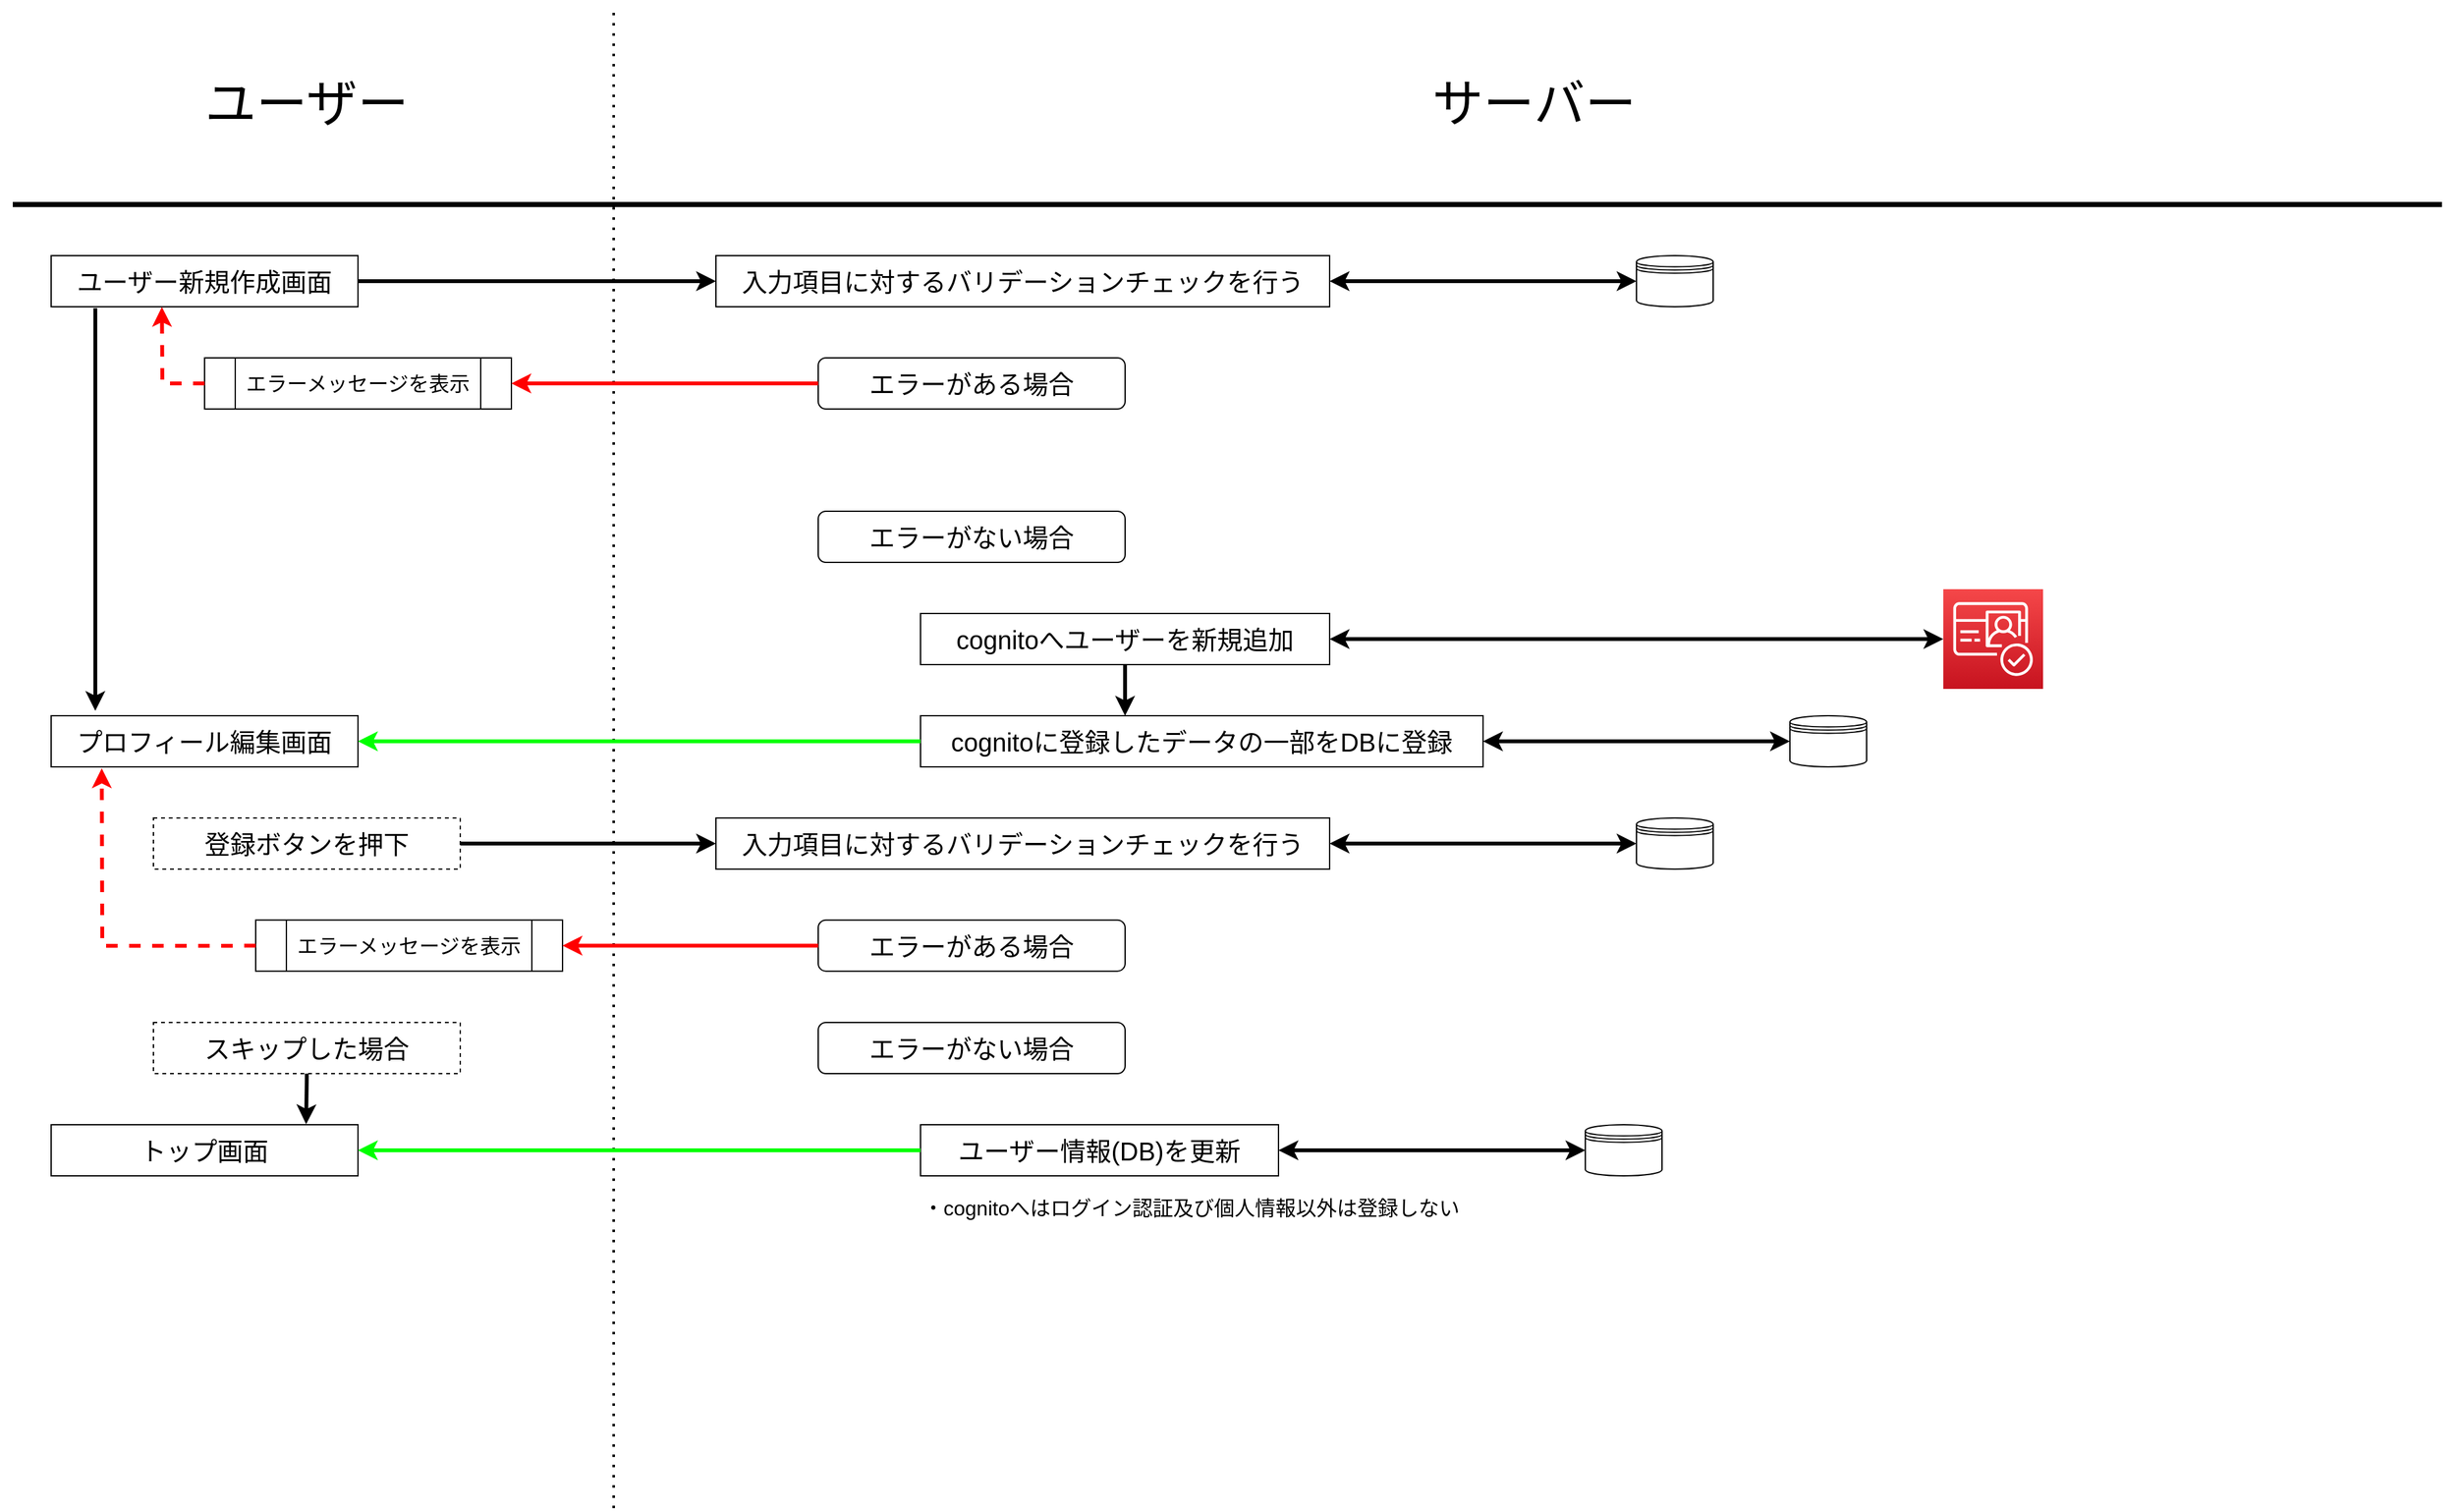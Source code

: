 <mxfile version="20.2.3" type="device"><diagram name="新規作成" id="1UEimCJ06rVjTFFncBrc"><mxGraphModel dx="1952" dy="1270" grid="1" gridSize="10" guides="1" tooltips="1" connect="1" arrows="1" fold="1" page="1" pageScale="1" pageWidth="1920" pageHeight="1200" background="none" math="0" shadow="0"><root><mxCell id="irrqL4z2XPsDJClaLvtr-0"/><mxCell id="irrqL4z2XPsDJClaLvtr-1" parent="irrqL4z2XPsDJClaLvtr-0"/><mxCell id="irrqL4z2XPsDJClaLvtr-2" value="" style="endArrow=none;html=1;rounded=0;strokeWidth=4;" parent="irrqL4z2XPsDJClaLvtr-1" edge="1"><mxGeometry width="50" height="50" relative="1" as="geometry"><mxPoint x="10" y="160" as="sourcePoint"/><mxPoint x="1910" y="160" as="targetPoint"/></mxGeometry></mxCell><mxCell id="irrqL4z2XPsDJClaLvtr-3" value="" style="endArrow=none;dashed=1;html=1;dashPattern=1 3;strokeWidth=2;rounded=0;" parent="irrqL4z2XPsDJClaLvtr-1" edge="1"><mxGeometry width="50" height="50" relative="1" as="geometry"><mxPoint x="480" y="1180" as="sourcePoint"/><mxPoint x="480" y="10" as="targetPoint"/></mxGeometry></mxCell><mxCell id="irrqL4z2XPsDJClaLvtr-4" value="ユーザー" style="text;html=1;strokeColor=none;fillColor=none;align=center;verticalAlign=middle;whiteSpace=wrap;rounded=0;fontSize=40;" parent="irrqL4z2XPsDJClaLvtr-1" vertex="1"><mxGeometry width="480" height="160" as="geometry"/></mxCell><mxCell id="irrqL4z2XPsDJClaLvtr-5" value="サーバー" style="text;html=1;strokeColor=none;fillColor=none;align=center;verticalAlign=middle;whiteSpace=wrap;rounded=0;fontSize=40;" parent="irrqL4z2XPsDJClaLvtr-1" vertex="1"><mxGeometry x="480" width="1440" height="160" as="geometry"/></mxCell><mxCell id="OhIYrJ-HWHCPPOPKtLmJ-0" value="ユーザー新規作成画面" style="rounded=0;whiteSpace=wrap;html=1;fontSize=20;" vertex="1" parent="irrqL4z2XPsDJClaLvtr-1"><mxGeometry x="40" y="200" width="240" height="40" as="geometry"/></mxCell><mxCell id="OhIYrJ-HWHCPPOPKtLmJ-1" value="入力項目に対するバリデーションチェックを行う" style="rounded=0;whiteSpace=wrap;html=1;fontSize=20;" vertex="1" parent="irrqL4z2XPsDJClaLvtr-1"><mxGeometry x="560" y="200" width="480" height="40" as="geometry"/></mxCell><mxCell id="OhIYrJ-HWHCPPOPKtLmJ-2" value="" style="endArrow=classic;html=1;rounded=0;fontSize=20;strokeWidth=3;exitX=1;exitY=0.5;exitDx=0;exitDy=0;entryX=0;entryY=0.5;entryDx=0;entryDy=0;" edge="1" parent="irrqL4z2XPsDJClaLvtr-1" source="OhIYrJ-HWHCPPOPKtLmJ-0" target="OhIYrJ-HWHCPPOPKtLmJ-1"><mxGeometry width="50" height="50" relative="1" as="geometry"><mxPoint x="490" y="260" as="sourcePoint"/><mxPoint x="540" y="210" as="targetPoint"/></mxGeometry></mxCell><mxCell id="OhIYrJ-HWHCPPOPKtLmJ-3" value="エラーがある場合" style="rounded=1;whiteSpace=wrap;html=1;fontSize=20;" vertex="1" parent="irrqL4z2XPsDJClaLvtr-1"><mxGeometry x="640" y="280" width="240" height="40" as="geometry"/></mxCell><mxCell id="OhIYrJ-HWHCPPOPKtLmJ-4" value="エラーメッセージを表示" style="shape=process;whiteSpace=wrap;html=1;backgroundOutline=1;fontSize=16;" vertex="1" parent="irrqL4z2XPsDJClaLvtr-1"><mxGeometry x="160" y="280" width="240" height="40" as="geometry"/></mxCell><mxCell id="OhIYrJ-HWHCPPOPKtLmJ-5" value="" style="endArrow=classic;html=1;rounded=0;fontSize=16;strokeWidth=3;entryX=1;entryY=0.5;entryDx=0;entryDy=0;exitX=0;exitY=0.5;exitDx=0;exitDy=0;strokeColor=#FF0000;" edge="1" parent="irrqL4z2XPsDJClaLvtr-1" source="OhIYrJ-HWHCPPOPKtLmJ-3" target="OhIYrJ-HWHCPPOPKtLmJ-4"><mxGeometry width="50" height="50" relative="1" as="geometry"><mxPoint x="540" y="360" as="sourcePoint"/><mxPoint x="590" y="310" as="targetPoint"/></mxGeometry></mxCell><mxCell id="OhIYrJ-HWHCPPOPKtLmJ-6" value="" style="endArrow=classic;html=1;rounded=0;fontSize=16;strokeColor=#FF0000;strokeWidth=3;entryX=0.361;entryY=1.004;entryDx=0;entryDy=0;entryPerimeter=0;exitX=0;exitY=0.5;exitDx=0;exitDy=0;dashed=1;" edge="1" parent="irrqL4z2XPsDJClaLvtr-1" source="OhIYrJ-HWHCPPOPKtLmJ-4" target="OhIYrJ-HWHCPPOPKtLmJ-0"><mxGeometry width="50" height="50" relative="1" as="geometry"><mxPoint x="540" y="360" as="sourcePoint"/><mxPoint x="590" y="310" as="targetPoint"/><Array as="points"><mxPoint x="127" y="300"/></Array></mxGeometry></mxCell><mxCell id="OhIYrJ-HWHCPPOPKtLmJ-7" value="エラーがない場合" style="rounded=1;whiteSpace=wrap;html=1;fontSize=20;" vertex="1" parent="irrqL4z2XPsDJClaLvtr-1"><mxGeometry x="640" y="400" width="240" height="40" as="geometry"/></mxCell><mxCell id="OhIYrJ-HWHCPPOPKtLmJ-8" value="cognitoへユーザーを新規追加" style="rounded=0;whiteSpace=wrap;html=1;fontSize=20;" vertex="1" parent="irrqL4z2XPsDJClaLvtr-1"><mxGeometry x="720" y="480" width="320" height="40" as="geometry"/></mxCell><mxCell id="OhIYrJ-HWHCPPOPKtLmJ-9" value="cognitoに登録したデータの一部をDBに登録" style="rounded=0;whiteSpace=wrap;html=1;fontSize=20;" vertex="1" parent="irrqL4z2XPsDJClaLvtr-1"><mxGeometry x="720" y="560" width="440" height="40" as="geometry"/></mxCell><mxCell id="OhIYrJ-HWHCPPOPKtLmJ-10" value="プロフィール編集画面" style="rounded=0;whiteSpace=wrap;html=1;fontSize=20;" vertex="1" parent="irrqL4z2XPsDJClaLvtr-1"><mxGeometry x="40" y="560" width="240" height="40" as="geometry"/></mxCell><mxCell id="OhIYrJ-HWHCPPOPKtLmJ-11" value="" style="endArrow=classic;html=1;rounded=0;fontSize=16;strokeColor=#000000;strokeWidth=3;exitX=0.144;exitY=1.029;exitDx=0;exitDy=0;exitPerimeter=0;entryX=0.144;entryY=-0.096;entryDx=0;entryDy=0;entryPerimeter=0;" edge="1" parent="irrqL4z2XPsDJClaLvtr-1" source="OhIYrJ-HWHCPPOPKtLmJ-0" target="OhIYrJ-HWHCPPOPKtLmJ-10"><mxGeometry width="50" height="50" relative="1" as="geometry"><mxPoint x="730" y="660" as="sourcePoint"/><mxPoint x="780" y="610" as="targetPoint"/></mxGeometry></mxCell><mxCell id="OhIYrJ-HWHCPPOPKtLmJ-12" value="" style="endArrow=classic;html=1;rounded=0;fontSize=16;strokeColor=#00FF00;strokeWidth=3;exitX=0;exitY=0.5;exitDx=0;exitDy=0;" edge="1" parent="irrqL4z2XPsDJClaLvtr-1" source="OhIYrJ-HWHCPPOPKtLmJ-9"><mxGeometry width="50" height="50" relative="1" as="geometry"><mxPoint x="730" y="660" as="sourcePoint"/><mxPoint x="280" y="580" as="targetPoint"/></mxGeometry></mxCell><mxCell id="OhIYrJ-HWHCPPOPKtLmJ-13" value="" style="endArrow=classic;html=1;rounded=0;fontSize=16;strokeColor=#000000;strokeWidth=3;exitX=0.5;exitY=1;exitDx=0;exitDy=0;" edge="1" parent="irrqL4z2XPsDJClaLvtr-1" source="OhIYrJ-HWHCPPOPKtLmJ-8"><mxGeometry width="50" height="50" relative="1" as="geometry"><mxPoint x="730" y="660" as="sourcePoint"/><mxPoint x="880" y="560" as="targetPoint"/></mxGeometry></mxCell><mxCell id="OhIYrJ-HWHCPPOPKtLmJ-14" value="スキップした場合" style="rounded=0;whiteSpace=wrap;html=1;fontSize=20;dashed=1;" vertex="1" parent="irrqL4z2XPsDJClaLvtr-1"><mxGeometry x="120" y="800" width="240" height="40" as="geometry"/></mxCell><mxCell id="OhIYrJ-HWHCPPOPKtLmJ-15" value="" style="endArrow=classic;html=1;rounded=0;fontSize=16;strokeColor=#000000;strokeWidth=3;exitX=0.5;exitY=1;exitDx=0;exitDy=0;entryX=0.831;entryY=-0.01;entryDx=0;entryDy=0;entryPerimeter=0;" edge="1" parent="irrqL4z2XPsDJClaLvtr-1" source="OhIYrJ-HWHCPPOPKtLmJ-14" target="OhIYrJ-HWHCPPOPKtLmJ-16"><mxGeometry width="50" height="50" relative="1" as="geometry"><mxPoint x="450" y="960" as="sourcePoint"/><mxPoint x="250" y="1140" as="targetPoint"/></mxGeometry></mxCell><mxCell id="OhIYrJ-HWHCPPOPKtLmJ-16" value="トップ画面" style="rounded=0;whiteSpace=wrap;html=1;fontSize=20;" vertex="1" parent="irrqL4z2XPsDJClaLvtr-1"><mxGeometry x="40" y="880" width="240" height="40" as="geometry"/></mxCell><mxCell id="OhIYrJ-HWHCPPOPKtLmJ-17" value="登録ボタンを押下" style="rounded=0;whiteSpace=wrap;html=1;fontSize=20;dashed=1;" vertex="1" parent="irrqL4z2XPsDJClaLvtr-1"><mxGeometry x="120" y="640" width="240" height="40" as="geometry"/></mxCell><mxCell id="OhIYrJ-HWHCPPOPKtLmJ-18" value="入力項目に対するバリデーションチェックを行う" style="rounded=0;whiteSpace=wrap;html=1;fontSize=20;" vertex="1" parent="irrqL4z2XPsDJClaLvtr-1"><mxGeometry x="560" y="640" width="480" height="40" as="geometry"/></mxCell><mxCell id="OhIYrJ-HWHCPPOPKtLmJ-19" value="" style="endArrow=classic;html=1;rounded=0;fontSize=16;strokeColor=#000000;strokeWidth=3;exitX=1;exitY=0.5;exitDx=0;exitDy=0;entryX=0;entryY=0.5;entryDx=0;entryDy=0;" edge="1" parent="irrqL4z2XPsDJClaLvtr-1" source="OhIYrJ-HWHCPPOPKtLmJ-17" target="OhIYrJ-HWHCPPOPKtLmJ-18"><mxGeometry width="50" height="50" relative="1" as="geometry"><mxPoint x="730" y="730" as="sourcePoint"/><mxPoint x="780" y="680" as="targetPoint"/></mxGeometry></mxCell><mxCell id="OhIYrJ-HWHCPPOPKtLmJ-20" value="エラーがある場合" style="rounded=1;whiteSpace=wrap;html=1;fontSize=20;" vertex="1" parent="irrqL4z2XPsDJClaLvtr-1"><mxGeometry x="640" y="719.84" width="240" height="40" as="geometry"/></mxCell><mxCell id="OhIYrJ-HWHCPPOPKtLmJ-21" value="エラーメッセージを表示" style="shape=process;whiteSpace=wrap;html=1;backgroundOutline=1;fontSize=16;" vertex="1" parent="irrqL4z2XPsDJClaLvtr-1"><mxGeometry x="200" y="719.84" width="240" height="40" as="geometry"/></mxCell><mxCell id="OhIYrJ-HWHCPPOPKtLmJ-22" value="" style="endArrow=classic;html=1;rounded=0;fontSize=16;strokeWidth=3;entryX=1;entryY=0.5;entryDx=0;entryDy=0;exitX=0;exitY=0.5;exitDx=0;exitDy=0;strokeColor=#FF0000;" edge="1" parent="irrqL4z2XPsDJClaLvtr-1" source="OhIYrJ-HWHCPPOPKtLmJ-20" target="OhIYrJ-HWHCPPOPKtLmJ-21"><mxGeometry width="50" height="50" relative="1" as="geometry"><mxPoint x="540" y="799.84" as="sourcePoint"/><mxPoint x="590" y="749.84" as="targetPoint"/></mxGeometry></mxCell><mxCell id="OhIYrJ-HWHCPPOPKtLmJ-23" value="" style="endArrow=classic;html=1;rounded=0;fontSize=16;strokeColor=#FF0000;strokeWidth=3;entryX=0.165;entryY=1.029;entryDx=0;entryDy=0;exitX=0;exitY=0.5;exitDx=0;exitDy=0;dashed=1;entryPerimeter=0;" edge="1" parent="irrqL4z2XPsDJClaLvtr-1" source="OhIYrJ-HWHCPPOPKtLmJ-21" target="OhIYrJ-HWHCPPOPKtLmJ-10"><mxGeometry width="50" height="50" relative="1" as="geometry"><mxPoint x="540" y="799.84" as="sourcePoint"/><mxPoint x="126.64" y="680.0" as="targetPoint"/><Array as="points"><mxPoint x="180" y="740"/><mxPoint x="80" y="740"/></Array></mxGeometry></mxCell><mxCell id="OhIYrJ-HWHCPPOPKtLmJ-24" value="エラーがない場合" style="rounded=1;whiteSpace=wrap;html=1;fontSize=20;" vertex="1" parent="irrqL4z2XPsDJClaLvtr-1"><mxGeometry x="640" y="800" width="240" height="40" as="geometry"/></mxCell><mxCell id="OhIYrJ-HWHCPPOPKtLmJ-25" value="ユーザー情報(DB)を更新" style="rounded=0;whiteSpace=wrap;html=1;fontSize=20;" vertex="1" parent="irrqL4z2XPsDJClaLvtr-1"><mxGeometry x="720" y="880" width="280" height="40" as="geometry"/></mxCell><mxCell id="OhIYrJ-HWHCPPOPKtLmJ-26" value="・cognitoへはログイン認証及び個人情報以外は登録しない" style="text;html=1;strokeColor=none;fillColor=none;align=left;verticalAlign=middle;whiteSpace=wrap;rounded=0;dashed=1;fontSize=16;" vertex="1" parent="irrqL4z2XPsDJClaLvtr-1"><mxGeometry x="720" y="930" width="440" height="30" as="geometry"/></mxCell><mxCell id="OhIYrJ-HWHCPPOPKtLmJ-28" value="" style="endArrow=classic;html=1;rounded=0;fontSize=16;strokeColor=#00FF00;strokeWidth=3;entryX=1;entryY=0.5;entryDx=0;entryDy=0;exitX=0;exitY=0.5;exitDx=0;exitDy=0;" edge="1" parent="irrqL4z2XPsDJClaLvtr-1" source="OhIYrJ-HWHCPPOPKtLmJ-25" target="OhIYrJ-HWHCPPOPKtLmJ-16"><mxGeometry width="50" height="50" relative="1" as="geometry"><mxPoint x="730" y="910" as="sourcePoint"/><mxPoint x="780" y="860" as="targetPoint"/></mxGeometry></mxCell><mxCell id="OhIYrJ-HWHCPPOPKtLmJ-29" value="" style="sketch=0;points=[[0,0,0],[0.25,0,0],[0.5,0,0],[0.75,0,0],[1,0,0],[0,1,0],[0.25,1,0],[0.5,1,0],[0.75,1,0],[1,1,0],[0,0.25,0],[0,0.5,0],[0,0.75,0],[1,0.25,0],[1,0.5,0],[1,0.75,0]];outlineConnect=0;fontColor=#232F3E;gradientColor=#F54749;gradientDirection=north;fillColor=#C7131F;strokeColor=#ffffff;dashed=0;verticalLabelPosition=bottom;verticalAlign=top;align=center;html=1;fontSize=12;fontStyle=0;aspect=fixed;shape=mxgraph.aws4.resourceIcon;resIcon=mxgraph.aws4.cognito;" vertex="1" parent="irrqL4z2XPsDJClaLvtr-1"><mxGeometry x="1520" y="461" width="78" height="78" as="geometry"/></mxCell><mxCell id="OhIYrJ-HWHCPPOPKtLmJ-30" value="" style="endArrow=classic;startArrow=classic;html=1;rounded=0;fontSize=16;strokeColor=#000000;strokeWidth=3;entryX=0;entryY=0.5;entryDx=0;entryDy=0;entryPerimeter=0;exitX=1;exitY=0.5;exitDx=0;exitDy=0;" edge="1" parent="irrqL4z2XPsDJClaLvtr-1" source="OhIYrJ-HWHCPPOPKtLmJ-8" target="OhIYrJ-HWHCPPOPKtLmJ-29"><mxGeometry width="50" height="50" relative="1" as="geometry"><mxPoint x="990" y="840" as="sourcePoint"/><mxPoint x="1040" y="790" as="targetPoint"/></mxGeometry></mxCell><mxCell id="OhIYrJ-HWHCPPOPKtLmJ-31" value="" style="shape=datastore;whiteSpace=wrap;html=1;fontSize=16;" vertex="1" parent="irrqL4z2XPsDJClaLvtr-1"><mxGeometry x="1280" y="200" width="60" height="40" as="geometry"/></mxCell><mxCell id="OhIYrJ-HWHCPPOPKtLmJ-32" value="" style="endArrow=classic;startArrow=classic;html=1;rounded=0;fontSize=16;strokeColor=#000000;strokeWidth=3;entryX=0;entryY=0.5;entryDx=0;entryDy=0;exitX=1;exitY=0.5;exitDx=0;exitDy=0;" edge="1" parent="irrqL4z2XPsDJClaLvtr-1" source="OhIYrJ-HWHCPPOPKtLmJ-1" target="OhIYrJ-HWHCPPOPKtLmJ-31"><mxGeometry width="50" height="50" relative="1" as="geometry"><mxPoint x="990" y="840" as="sourcePoint"/><mxPoint x="1040" y="790" as="targetPoint"/></mxGeometry></mxCell><mxCell id="OhIYrJ-HWHCPPOPKtLmJ-33" value="" style="shape=datastore;whiteSpace=wrap;html=1;fontSize=16;" vertex="1" parent="irrqL4z2XPsDJClaLvtr-1"><mxGeometry x="1400" y="560" width="60" height="40" as="geometry"/></mxCell><mxCell id="OhIYrJ-HWHCPPOPKtLmJ-34" value="" style="endArrow=classic;startArrow=classic;html=1;rounded=0;fontSize=16;strokeColor=#000000;strokeWidth=3;entryX=0;entryY=0.5;entryDx=0;entryDy=0;exitX=1;exitY=0.5;exitDx=0;exitDy=0;" edge="1" parent="irrqL4z2XPsDJClaLvtr-1" target="OhIYrJ-HWHCPPOPKtLmJ-33"><mxGeometry width="50" height="50" relative="1" as="geometry"><mxPoint x="1160" y="580" as="sourcePoint"/><mxPoint x="1160" y="1150" as="targetPoint"/></mxGeometry></mxCell><mxCell id="OhIYrJ-HWHCPPOPKtLmJ-35" value="" style="shape=datastore;whiteSpace=wrap;html=1;fontSize=16;" vertex="1" parent="irrqL4z2XPsDJClaLvtr-1"><mxGeometry x="1280" y="640" width="60" height="40" as="geometry"/></mxCell><mxCell id="OhIYrJ-HWHCPPOPKtLmJ-36" value="" style="endArrow=classic;startArrow=classic;html=1;rounded=0;fontSize=16;strokeColor=#000000;strokeWidth=3;entryX=0;entryY=0.5;entryDx=0;entryDy=0;exitX=1;exitY=0.5;exitDx=0;exitDy=0;" edge="1" parent="irrqL4z2XPsDJClaLvtr-1" target="OhIYrJ-HWHCPPOPKtLmJ-35"><mxGeometry width="50" height="50" relative="1" as="geometry"><mxPoint x="1040" y="660" as="sourcePoint"/><mxPoint x="1040" y="1230" as="targetPoint"/></mxGeometry></mxCell><mxCell id="OhIYrJ-HWHCPPOPKtLmJ-37" value="" style="shape=datastore;whiteSpace=wrap;html=1;fontSize=16;" vertex="1" parent="irrqL4z2XPsDJClaLvtr-1"><mxGeometry x="1240" y="880" width="60" height="40" as="geometry"/></mxCell><mxCell id="OhIYrJ-HWHCPPOPKtLmJ-38" value="" style="endArrow=classic;startArrow=classic;html=1;rounded=0;fontSize=16;strokeColor=#000000;strokeWidth=3;entryX=0;entryY=0.5;entryDx=0;entryDy=0;exitX=1;exitY=0.5;exitDx=0;exitDy=0;" edge="1" parent="irrqL4z2XPsDJClaLvtr-1" target="OhIYrJ-HWHCPPOPKtLmJ-37"><mxGeometry width="50" height="50" relative="1" as="geometry"><mxPoint x="1000" y="900" as="sourcePoint"/><mxPoint x="1000" y="1470" as="targetPoint"/></mxGeometry></mxCell></root></mxGraphModel></diagram></mxfile>